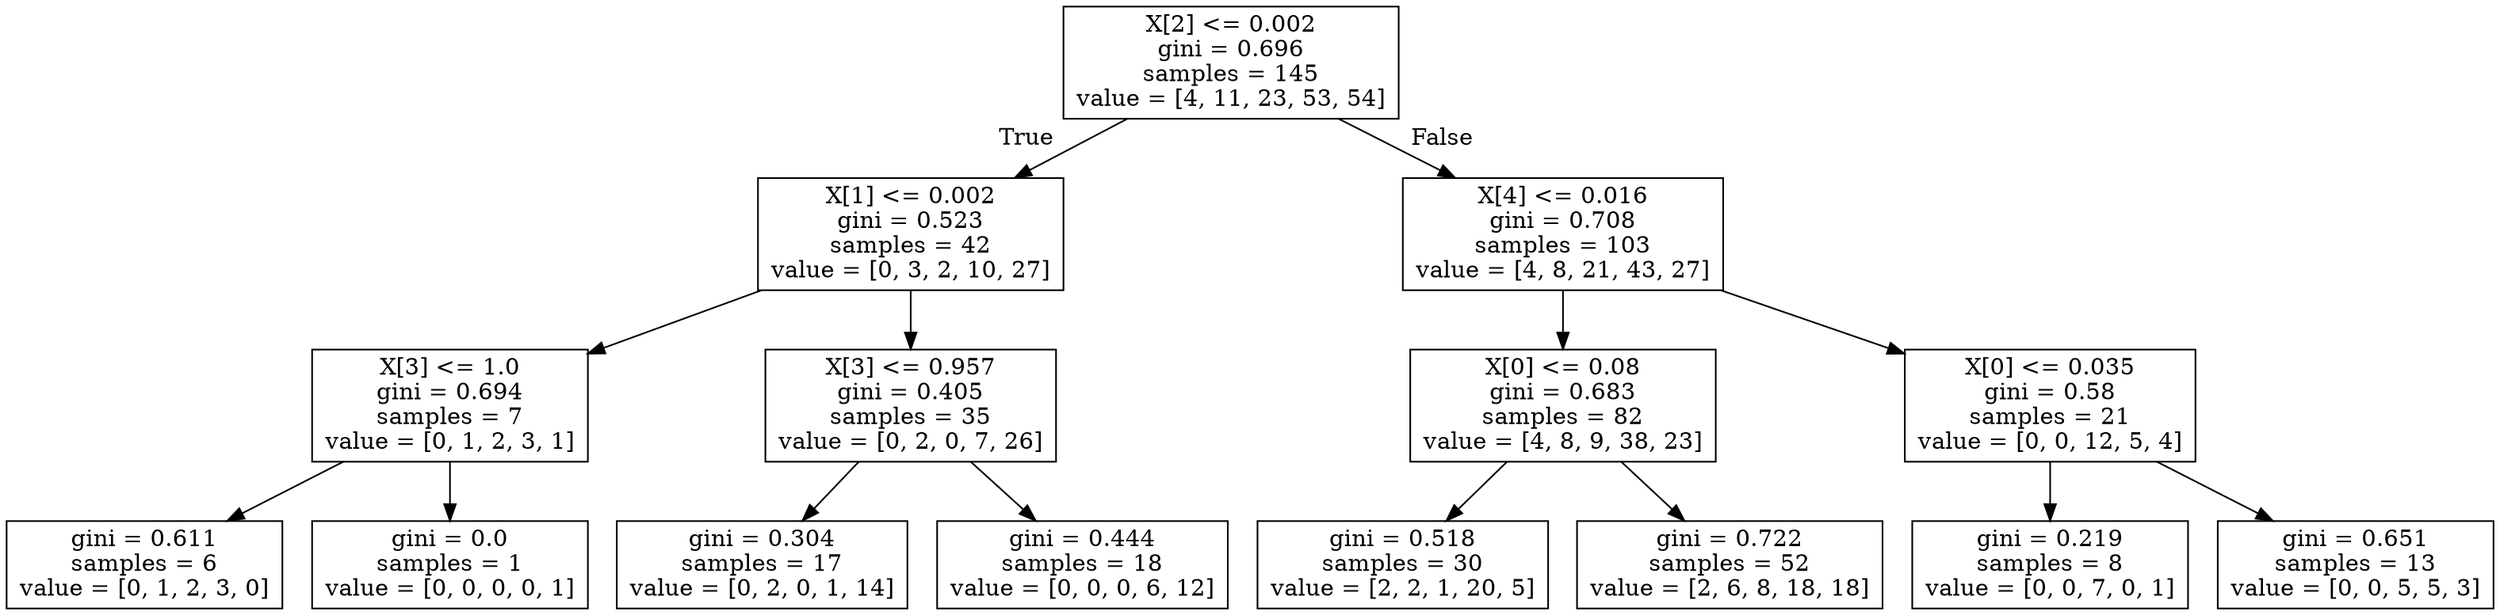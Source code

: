 digraph Tree {
node [shape=box] ;
0 [label="X[2] <= 0.002\ngini = 0.696\nsamples = 145\nvalue = [4, 11, 23, 53, 54]"] ;
1 [label="X[1] <= 0.002\ngini = 0.523\nsamples = 42\nvalue = [0, 3, 2, 10, 27]"] ;
0 -> 1 [labeldistance=2.5, labelangle=45, headlabel="True"] ;
2 [label="X[3] <= 1.0\ngini = 0.694\nsamples = 7\nvalue = [0, 1, 2, 3, 1]"] ;
1 -> 2 ;
3 [label="gini = 0.611\nsamples = 6\nvalue = [0, 1, 2, 3, 0]"] ;
2 -> 3 ;
4 [label="gini = 0.0\nsamples = 1\nvalue = [0, 0, 0, 0, 1]"] ;
2 -> 4 ;
5 [label="X[3] <= 0.957\ngini = 0.405\nsamples = 35\nvalue = [0, 2, 0, 7, 26]"] ;
1 -> 5 ;
6 [label="gini = 0.304\nsamples = 17\nvalue = [0, 2, 0, 1, 14]"] ;
5 -> 6 ;
7 [label="gini = 0.444\nsamples = 18\nvalue = [0, 0, 0, 6, 12]"] ;
5 -> 7 ;
8 [label="X[4] <= 0.016\ngini = 0.708\nsamples = 103\nvalue = [4, 8, 21, 43, 27]"] ;
0 -> 8 [labeldistance=2.5, labelangle=-45, headlabel="False"] ;
9 [label="X[0] <= 0.08\ngini = 0.683\nsamples = 82\nvalue = [4, 8, 9, 38, 23]"] ;
8 -> 9 ;
10 [label="gini = 0.518\nsamples = 30\nvalue = [2, 2, 1, 20, 5]"] ;
9 -> 10 ;
11 [label="gini = 0.722\nsamples = 52\nvalue = [2, 6, 8, 18, 18]"] ;
9 -> 11 ;
12 [label="X[0] <= 0.035\ngini = 0.58\nsamples = 21\nvalue = [0, 0, 12, 5, 4]"] ;
8 -> 12 ;
13 [label="gini = 0.219\nsamples = 8\nvalue = [0, 0, 7, 0, 1]"] ;
12 -> 13 ;
14 [label="gini = 0.651\nsamples = 13\nvalue = [0, 0, 5, 5, 3]"] ;
12 -> 14 ;
}
